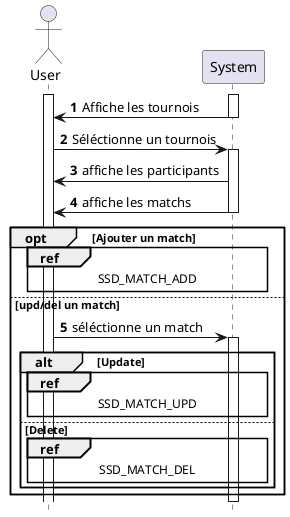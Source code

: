 @startuml SSD_TRNM
hide footbox
autonumber
skinparam shadowing false
actor User as u
participant System as s 
activate u
activate s
s -> u : Affiche les tournois
deactivate s
u -> s : Séléctionne un tournois
activate s 
s -> u : affiche les participants
s -> u : affiche les matchs
deactivate s
opt Ajouter un match
    ref over u, s : SSD_MATCH_ADD
else upd/del un match
    u -> s : séléctionne un match
    activate s
    alt Update
        ref over u,s: SSD_MATCH_UPD
    else Delete
        ref over u,s: SSD_MATCH_DEL
    end
end
deactivate s
@enduml